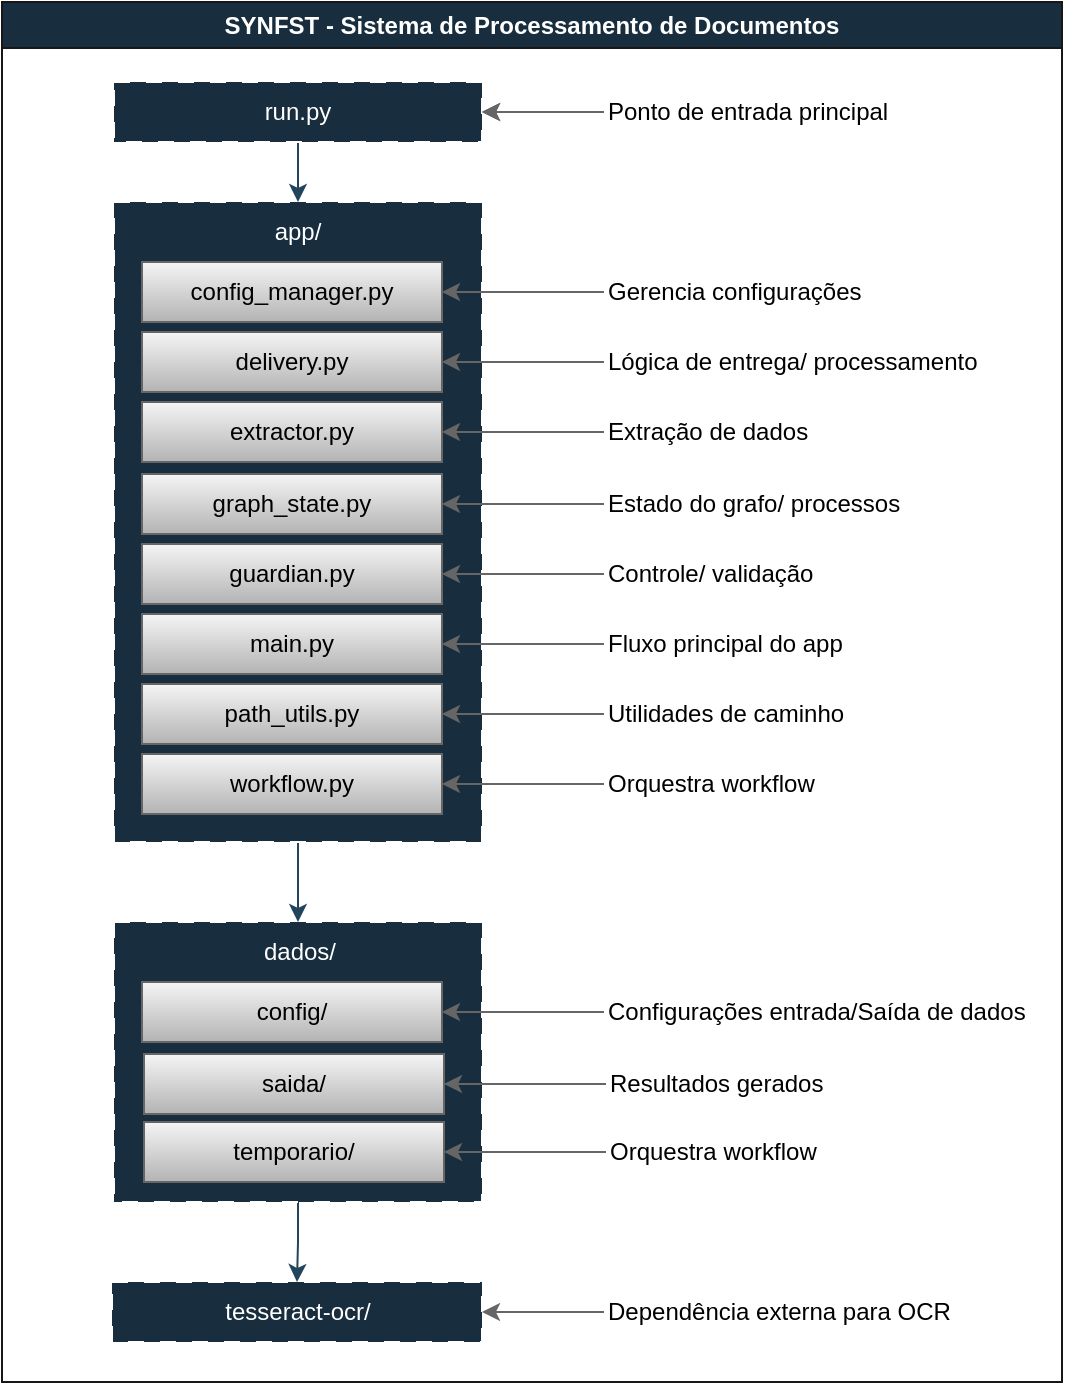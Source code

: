 <mxfile version="28.2.0">
  <diagram name="Página-1" id="uTdIw94jH0oZYqF30my7">
    <mxGraphModel dx="1301" dy="512" grid="1" gridSize="10" guides="1" tooltips="1" connect="1" arrows="1" fold="1" page="1" pageScale="1" pageWidth="827" pageHeight="1169" math="0" shadow="0">
      <root>
        <mxCell id="0" />
        <mxCell id="1" parent="0" />
        <mxCell id="gwdhv8y9hr5PjJzQHo4E-2" value="SYNFST - Sistema de Processamento de Documentos" style="swimlane;whiteSpace=wrap;html=1;labelBackgroundColor=none;fillColor=#182E3E;strokeColor=light-dark(#181616, #121212);fontColor=#FFFFFF;" vertex="1" parent="1">
          <mxGeometry x="149" y="10" width="530" height="690" as="geometry" />
        </mxCell>
        <mxCell id="gwdhv8y9hr5PjJzQHo4E-24" style="edgeStyle=orthogonalEdgeStyle;rounded=0;orthogonalLoop=1;jettySize=auto;html=1;entryX=0.5;entryY=0;entryDx=0;entryDy=0;labelBackgroundColor=none;strokeColor=#23445D;fontColor=default;" edge="1" parent="gwdhv8y9hr5PjJzQHo4E-2" source="gwdhv8y9hr5PjJzQHo4E-3" target="gwdhv8y9hr5PjJzQHo4E-9">
          <mxGeometry relative="1" as="geometry" />
        </mxCell>
        <mxCell id="gwdhv8y9hr5PjJzQHo4E-3" value="run.py" style="rounded=0;whiteSpace=wrap;html=1;dashed=1;dashPattern=8 8;fillColor=#182E3E;strokeColor=#FFFFFF;labelBackgroundColor=none;fontColor=#FFFFFF;" vertex="1" parent="gwdhv8y9hr5PjJzQHo4E-2">
          <mxGeometry x="56" y="40" width="184" height="30" as="geometry" />
        </mxCell>
        <mxCell id="gwdhv8y9hr5PjJzQHo4E-10" style="edgeStyle=orthogonalEdgeStyle;rounded=0;orthogonalLoop=1;jettySize=auto;html=1;entryX=1;entryY=0.5;entryDx=0;entryDy=0;labelBackgroundColor=none;strokeColor=#23445D;fontColor=default;" edge="1" parent="gwdhv8y9hr5PjJzQHo4E-2" source="gwdhv8y9hr5PjJzQHo4E-5" target="gwdhv8y9hr5PjJzQHo4E-3">
          <mxGeometry relative="1" as="geometry" />
        </mxCell>
        <mxCell id="gwdhv8y9hr5PjJzQHo4E-73" value="" style="edgeStyle=orthogonalEdgeStyle;rounded=0;orthogonalLoop=1;jettySize=auto;html=1;strokeColor=#666666;fillColor=#f5f5f5;gradientColor=#b3b3b3;" edge="1" parent="gwdhv8y9hr5PjJzQHo4E-2" source="gwdhv8y9hr5PjJzQHo4E-5" target="gwdhv8y9hr5PjJzQHo4E-3">
          <mxGeometry relative="1" as="geometry" />
        </mxCell>
        <mxCell id="gwdhv8y9hr5PjJzQHo4E-5" value="Ponto de entrada principal" style="text;align=left;html=1;verticalAlign=middle;whiteSpace=wrap;rounded=0;labelBackgroundColor=none;fillColor=none;" vertex="1" parent="gwdhv8y9hr5PjJzQHo4E-2">
          <mxGeometry x="301" y="40" width="186" height="30" as="geometry" />
        </mxCell>
        <mxCell id="gwdhv8y9hr5PjJzQHo4E-42" style="edgeStyle=orthogonalEdgeStyle;rounded=0;orthogonalLoop=1;jettySize=auto;html=1;entryX=0.5;entryY=0;entryDx=0;entryDy=0;labelBackgroundColor=none;strokeColor=#23445D;fontColor=default;" edge="1" parent="gwdhv8y9hr5PjJzQHo4E-2" source="gwdhv8y9hr5PjJzQHo4E-8" target="gwdhv8y9hr5PjJzQHo4E-39">
          <mxGeometry relative="1" as="geometry" />
        </mxCell>
        <mxCell id="gwdhv8y9hr5PjJzQHo4E-8" value="" style="rounded=0;whiteSpace=wrap;html=1;dashed=1;dashPattern=8 8;fillColor=#182E3E;strokeColor=#FFFFFF;labelBackgroundColor=none;fontColor=#FFFFFF;" vertex="1" parent="gwdhv8y9hr5PjJzQHo4E-2">
          <mxGeometry x="56" y="100" width="184" height="320" as="geometry" />
        </mxCell>
        <mxCell id="gwdhv8y9hr5PjJzQHo4E-9" value="app/" style="text;strokeColor=none;align=center;fillColor=none;html=1;verticalAlign=middle;whiteSpace=wrap;rounded=0;labelBackgroundColor=none;fontColor=#FFFFFF;" vertex="1" parent="gwdhv8y9hr5PjJzQHo4E-2">
          <mxGeometry x="56" y="100" width="184" height="30" as="geometry" />
        </mxCell>
        <mxCell id="gwdhv8y9hr5PjJzQHo4E-11" value="config_manager.py" style="rounded=0;whiteSpace=wrap;html=1;labelBackgroundColor=none;fillColor=#f5f5f5;strokeColor=#666666;gradientColor=#b3b3b3;" vertex="1" parent="gwdhv8y9hr5PjJzQHo4E-2">
          <mxGeometry x="70" y="130" width="150" height="30" as="geometry" />
        </mxCell>
        <mxCell id="gwdhv8y9hr5PjJzQHo4E-12" value="delivery.py" style="rounded=0;whiteSpace=wrap;html=1;labelBackgroundColor=none;fillColor=#f5f5f5;strokeColor=#666666;gradientColor=#b3b3b3;" vertex="1" parent="gwdhv8y9hr5PjJzQHo4E-2">
          <mxGeometry x="70" y="165" width="150" height="30" as="geometry" />
        </mxCell>
        <mxCell id="gwdhv8y9hr5PjJzQHo4E-13" value="extractor.py" style="rounded=0;whiteSpace=wrap;html=1;labelBackgroundColor=none;fillColor=#f5f5f5;strokeColor=#666666;gradientColor=#b3b3b3;" vertex="1" parent="gwdhv8y9hr5PjJzQHo4E-2">
          <mxGeometry x="70" y="200" width="150" height="30" as="geometry" />
        </mxCell>
        <mxCell id="gwdhv8y9hr5PjJzQHo4E-14" value="graph_state.py" style="rounded=0;whiteSpace=wrap;html=1;labelBackgroundColor=none;fillColor=#f5f5f5;strokeColor=#666666;gradientColor=#b3b3b3;" vertex="1" parent="gwdhv8y9hr5PjJzQHo4E-2">
          <mxGeometry x="70" y="236" width="150" height="30" as="geometry" />
        </mxCell>
        <mxCell id="gwdhv8y9hr5PjJzQHo4E-15" value="guardian.py" style="rounded=0;whiteSpace=wrap;html=1;labelBackgroundColor=none;fillColor=#f5f5f5;strokeColor=#666666;gradientColor=#b3b3b3;" vertex="1" parent="gwdhv8y9hr5PjJzQHo4E-2">
          <mxGeometry x="70" y="271" width="150" height="30" as="geometry" />
        </mxCell>
        <mxCell id="gwdhv8y9hr5PjJzQHo4E-16" value="main.py" style="rounded=0;whiteSpace=wrap;html=1;labelBackgroundColor=none;fillColor=#f5f5f5;strokeColor=#666666;gradientColor=#b3b3b3;" vertex="1" parent="gwdhv8y9hr5PjJzQHo4E-2">
          <mxGeometry x="70" y="306" width="150" height="30" as="geometry" />
        </mxCell>
        <mxCell id="gwdhv8y9hr5PjJzQHo4E-17" value="path_utils.py" style="rounded=0;whiteSpace=wrap;html=1;labelBackgroundColor=none;fillColor=#f5f5f5;strokeColor=#666666;gradientColor=#b3b3b3;" vertex="1" parent="gwdhv8y9hr5PjJzQHo4E-2">
          <mxGeometry x="70" y="341" width="150" height="30" as="geometry" />
        </mxCell>
        <mxCell id="gwdhv8y9hr5PjJzQHo4E-18" value="workflow.py" style="rounded=0;whiteSpace=wrap;html=1;labelBackgroundColor=none;fillColor=#f5f5f5;strokeColor=#666666;gradientColor=#b3b3b3;" vertex="1" parent="gwdhv8y9hr5PjJzQHo4E-2">
          <mxGeometry x="70" y="376" width="150" height="30" as="geometry" />
        </mxCell>
        <mxCell id="gwdhv8y9hr5PjJzQHo4E-20" style="edgeStyle=orthogonalEdgeStyle;rounded=0;orthogonalLoop=1;jettySize=auto;html=1;entryX=1;entryY=0.5;entryDx=0;entryDy=0;labelBackgroundColor=none;strokeColor=#666666;fontColor=default;fillColor=#f5f5f5;gradientColor=#b3b3b3;" edge="1" parent="gwdhv8y9hr5PjJzQHo4E-2" source="gwdhv8y9hr5PjJzQHo4E-21" target="gwdhv8y9hr5PjJzQHo4E-11">
          <mxGeometry relative="1" as="geometry">
            <mxPoint x="220" y="145" as="targetPoint" />
          </mxGeometry>
        </mxCell>
        <mxCell id="gwdhv8y9hr5PjJzQHo4E-21" value="Gerencia configurações" style="text;align=left;html=1;verticalAlign=middle;whiteSpace=wrap;rounded=0;labelBackgroundColor=none;fillColor=none;" vertex="1" parent="gwdhv8y9hr5PjJzQHo4E-2">
          <mxGeometry x="301" y="130" width="186" height="30" as="geometry" />
        </mxCell>
        <mxCell id="gwdhv8y9hr5PjJzQHo4E-25" style="edgeStyle=orthogonalEdgeStyle;rounded=0;orthogonalLoop=1;jettySize=auto;html=1;entryX=1;entryY=0.5;entryDx=0;entryDy=0;labelBackgroundColor=none;strokeColor=#666666;fontColor=default;fillColor=#f5f5f5;gradientColor=#b3b3b3;" edge="1" parent="gwdhv8y9hr5PjJzQHo4E-2" source="gwdhv8y9hr5PjJzQHo4E-26">
          <mxGeometry relative="1" as="geometry">
            <mxPoint x="220" y="180" as="targetPoint" />
          </mxGeometry>
        </mxCell>
        <mxCell id="gwdhv8y9hr5PjJzQHo4E-26" value="Lógica de entrega/ processamento" style="text;align=left;html=1;verticalAlign=middle;whiteSpace=wrap;rounded=0;labelBackgroundColor=none;fillColor=none;" vertex="1" parent="gwdhv8y9hr5PjJzQHo4E-2">
          <mxGeometry x="301" y="165" width="199" height="30" as="geometry" />
        </mxCell>
        <mxCell id="gwdhv8y9hr5PjJzQHo4E-27" style="edgeStyle=orthogonalEdgeStyle;rounded=0;orthogonalLoop=1;jettySize=auto;html=1;entryX=1;entryY=0.5;entryDx=0;entryDy=0;labelBackgroundColor=none;strokeColor=#666666;fontColor=default;fillColor=#f5f5f5;gradientColor=#b3b3b3;" edge="1" parent="gwdhv8y9hr5PjJzQHo4E-2" source="gwdhv8y9hr5PjJzQHo4E-28">
          <mxGeometry relative="1" as="geometry">
            <mxPoint x="220" y="215" as="targetPoint" />
          </mxGeometry>
        </mxCell>
        <mxCell id="gwdhv8y9hr5PjJzQHo4E-28" value="Extração de dados" style="text;align=left;html=1;verticalAlign=middle;whiteSpace=wrap;rounded=0;labelBackgroundColor=none;fillColor=none;" vertex="1" parent="gwdhv8y9hr5PjJzQHo4E-2">
          <mxGeometry x="301" y="200" width="186" height="30" as="geometry" />
        </mxCell>
        <mxCell id="gwdhv8y9hr5PjJzQHo4E-29" style="edgeStyle=orthogonalEdgeStyle;rounded=0;orthogonalLoop=1;jettySize=auto;html=1;entryX=1;entryY=0.5;entryDx=0;entryDy=0;labelBackgroundColor=none;strokeColor=#666666;fontColor=default;fillColor=#f5f5f5;gradientColor=#b3b3b3;" edge="1" parent="gwdhv8y9hr5PjJzQHo4E-2" source="gwdhv8y9hr5PjJzQHo4E-30">
          <mxGeometry relative="1" as="geometry">
            <mxPoint x="220" y="251" as="targetPoint" />
          </mxGeometry>
        </mxCell>
        <mxCell id="gwdhv8y9hr5PjJzQHo4E-30" value="Estado do grafo/ processos" style="text;align=left;html=1;verticalAlign=middle;whiteSpace=wrap;rounded=0;labelBackgroundColor=none;fillColor=none;" vertex="1" parent="gwdhv8y9hr5PjJzQHo4E-2">
          <mxGeometry x="301" y="236" width="186" height="30" as="geometry" />
        </mxCell>
        <mxCell id="gwdhv8y9hr5PjJzQHo4E-31" style="edgeStyle=orthogonalEdgeStyle;rounded=0;orthogonalLoop=1;jettySize=auto;html=1;entryX=1;entryY=0.5;entryDx=0;entryDy=0;labelBackgroundColor=none;strokeColor=#666666;fontColor=default;fillColor=#f5f5f5;gradientColor=#b3b3b3;" edge="1" parent="gwdhv8y9hr5PjJzQHo4E-2" source="gwdhv8y9hr5PjJzQHo4E-32">
          <mxGeometry relative="1" as="geometry">
            <mxPoint x="220" y="286" as="targetPoint" />
          </mxGeometry>
        </mxCell>
        <mxCell id="gwdhv8y9hr5PjJzQHo4E-32" value="Controle/ validação" style="text;align=left;html=1;verticalAlign=middle;whiteSpace=wrap;rounded=0;labelBackgroundColor=none;fillColor=none;" vertex="1" parent="gwdhv8y9hr5PjJzQHo4E-2">
          <mxGeometry x="301" y="271" width="186" height="30" as="geometry" />
        </mxCell>
        <mxCell id="gwdhv8y9hr5PjJzQHo4E-33" style="edgeStyle=orthogonalEdgeStyle;rounded=0;orthogonalLoop=1;jettySize=auto;html=1;entryX=1;entryY=0.5;entryDx=0;entryDy=0;labelBackgroundColor=none;strokeColor=#666666;fontColor=default;fillColor=#f5f5f5;gradientColor=#b3b3b3;" edge="1" parent="gwdhv8y9hr5PjJzQHo4E-2" source="gwdhv8y9hr5PjJzQHo4E-34">
          <mxGeometry relative="1" as="geometry">
            <mxPoint x="220" y="321" as="targetPoint" />
          </mxGeometry>
        </mxCell>
        <mxCell id="gwdhv8y9hr5PjJzQHo4E-34" value="Fluxo principal do app" style="text;align=left;html=1;verticalAlign=middle;whiteSpace=wrap;rounded=0;labelBackgroundColor=none;fillColor=none;" vertex="1" parent="gwdhv8y9hr5PjJzQHo4E-2">
          <mxGeometry x="301" y="306" width="186" height="30" as="geometry" />
        </mxCell>
        <mxCell id="gwdhv8y9hr5PjJzQHo4E-35" style="edgeStyle=orthogonalEdgeStyle;rounded=0;orthogonalLoop=1;jettySize=auto;html=1;entryX=1;entryY=0.5;entryDx=0;entryDy=0;labelBackgroundColor=none;strokeColor=#666666;fontColor=default;fillColor=#f5f5f5;gradientColor=#b3b3b3;" edge="1" parent="gwdhv8y9hr5PjJzQHo4E-2" source="gwdhv8y9hr5PjJzQHo4E-36">
          <mxGeometry relative="1" as="geometry">
            <mxPoint x="220" y="356" as="targetPoint" />
          </mxGeometry>
        </mxCell>
        <mxCell id="gwdhv8y9hr5PjJzQHo4E-36" value="Utilidades de caminho" style="text;align=left;html=1;verticalAlign=middle;whiteSpace=wrap;rounded=0;labelBackgroundColor=none;fillColor=none;" vertex="1" parent="gwdhv8y9hr5PjJzQHo4E-2">
          <mxGeometry x="301" y="341" width="186" height="30" as="geometry" />
        </mxCell>
        <mxCell id="gwdhv8y9hr5PjJzQHo4E-37" style="edgeStyle=orthogonalEdgeStyle;rounded=0;orthogonalLoop=1;jettySize=auto;html=1;entryX=1;entryY=0.5;entryDx=0;entryDy=0;labelBackgroundColor=none;strokeColor=#666666;fontColor=default;fillColor=#f5f5f5;gradientColor=#b3b3b3;" edge="1" parent="gwdhv8y9hr5PjJzQHo4E-2" source="gwdhv8y9hr5PjJzQHo4E-38">
          <mxGeometry relative="1" as="geometry">
            <mxPoint x="220" y="391" as="targetPoint" />
          </mxGeometry>
        </mxCell>
        <mxCell id="gwdhv8y9hr5PjJzQHo4E-38" value="Orquestra workflow" style="text;align=left;html=1;verticalAlign=middle;whiteSpace=wrap;rounded=0;labelBackgroundColor=none;fillColor=none;" vertex="1" parent="gwdhv8y9hr5PjJzQHo4E-2">
          <mxGeometry x="301" y="376" width="186" height="30" as="geometry" />
        </mxCell>
        <mxCell id="gwdhv8y9hr5PjJzQHo4E-70" style="edgeStyle=orthogonalEdgeStyle;rounded=0;orthogonalLoop=1;jettySize=auto;html=1;labelBackgroundColor=none;strokeColor=#23445D;fontColor=default;" edge="1" parent="gwdhv8y9hr5PjJzQHo4E-2" source="gwdhv8y9hr5PjJzQHo4E-39" target="gwdhv8y9hr5PjJzQHo4E-66">
          <mxGeometry relative="1" as="geometry" />
        </mxCell>
        <mxCell id="gwdhv8y9hr5PjJzQHo4E-39" value="" style="rounded=0;whiteSpace=wrap;html=1;dashed=1;dashPattern=8 8;labelBackgroundColor=none;fillColor=#182E3E;strokeColor=#FFFFFF;fontColor=#FFFFFF;" vertex="1" parent="gwdhv8y9hr5PjJzQHo4E-2">
          <mxGeometry x="56" y="460" width="184" height="140" as="geometry" />
        </mxCell>
        <mxCell id="gwdhv8y9hr5PjJzQHo4E-43" value="dados/" style="text;strokeColor=none;align=center;fillColor=none;html=1;verticalAlign=middle;whiteSpace=wrap;rounded=0;labelBackgroundColor=none;fontColor=#FFFFFF;" vertex="1" parent="gwdhv8y9hr5PjJzQHo4E-2">
          <mxGeometry x="58" y="460" width="182" height="30" as="geometry" />
        </mxCell>
        <mxCell id="gwdhv8y9hr5PjJzQHo4E-45" style="edgeStyle=orthogonalEdgeStyle;rounded=0;orthogonalLoop=1;jettySize=auto;html=1;entryX=1;entryY=0.5;entryDx=0;entryDy=0;labelBackgroundColor=none;strokeColor=#666666;fontColor=default;fillColor=#f5f5f5;gradientColor=#b3b3b3;" edge="1" parent="gwdhv8y9hr5PjJzQHo4E-2" source="gwdhv8y9hr5PjJzQHo4E-46">
          <mxGeometry relative="1" as="geometry">
            <mxPoint x="220" y="505" as="targetPoint" />
          </mxGeometry>
        </mxCell>
        <mxCell id="gwdhv8y9hr5PjJzQHo4E-44" value="config/" style="rounded=0;whiteSpace=wrap;html=1;labelBackgroundColor=none;fillColor=#f5f5f5;strokeColor=#666666;gradientColor=#b3b3b3;" vertex="1" parent="gwdhv8y9hr5PjJzQHo4E-2">
          <mxGeometry x="70" y="490" width="150" height="30" as="geometry" />
        </mxCell>
        <mxCell id="gwdhv8y9hr5PjJzQHo4E-46" value="Configurações entrada/Saída de dados" style="text;align=left;html=1;verticalAlign=middle;whiteSpace=wrap;rounded=0;labelBackgroundColor=none;fillColor=none;" vertex="1" parent="gwdhv8y9hr5PjJzQHo4E-2">
          <mxGeometry x="301" y="490" width="219" height="30" as="geometry" />
        </mxCell>
        <mxCell id="gwdhv8y9hr5PjJzQHo4E-56" style="edgeStyle=orthogonalEdgeStyle;rounded=0;orthogonalLoop=1;jettySize=auto;html=1;entryX=1;entryY=0.5;entryDx=0;entryDy=0;labelBackgroundColor=none;strokeColor=#666666;fontColor=default;fillColor=#f5f5f5;gradientColor=#b3b3b3;" edge="1" parent="gwdhv8y9hr5PjJzQHo4E-2" source="gwdhv8y9hr5PjJzQHo4E-58">
          <mxGeometry relative="1" as="geometry">
            <mxPoint x="221" y="541" as="targetPoint" />
          </mxGeometry>
        </mxCell>
        <mxCell id="gwdhv8y9hr5PjJzQHo4E-57" value="saida/" style="rounded=0;whiteSpace=wrap;html=1;labelBackgroundColor=none;fillColor=#f5f5f5;strokeColor=#666666;gradientColor=#b3b3b3;" vertex="1" parent="gwdhv8y9hr5PjJzQHo4E-2">
          <mxGeometry x="71" y="526" width="150" height="30" as="geometry" />
        </mxCell>
        <mxCell id="gwdhv8y9hr5PjJzQHo4E-58" value="Resultados gerados" style="text;align=left;html=1;verticalAlign=middle;whiteSpace=wrap;rounded=0;labelBackgroundColor=none;fillColor=none;" vertex="1" parent="gwdhv8y9hr5PjJzQHo4E-2">
          <mxGeometry x="302" y="526" width="186" height="30" as="geometry" />
        </mxCell>
        <mxCell id="gwdhv8y9hr5PjJzQHo4E-59" style="edgeStyle=orthogonalEdgeStyle;rounded=0;orthogonalLoop=1;jettySize=auto;html=1;entryX=1;entryY=0.5;entryDx=0;entryDy=0;labelBackgroundColor=none;strokeColor=#666666;fontColor=default;fillColor=#f5f5f5;gradientColor=#b3b3b3;" edge="1" parent="gwdhv8y9hr5PjJzQHo4E-2" source="gwdhv8y9hr5PjJzQHo4E-61">
          <mxGeometry relative="1" as="geometry">
            <mxPoint x="221" y="575" as="targetPoint" />
          </mxGeometry>
        </mxCell>
        <mxCell id="gwdhv8y9hr5PjJzQHo4E-60" value="temporario/" style="rounded=0;whiteSpace=wrap;html=1;labelBackgroundColor=none;fillColor=#f5f5f5;strokeColor=#666666;gradientColor=#b3b3b3;" vertex="1" parent="gwdhv8y9hr5PjJzQHo4E-2">
          <mxGeometry x="71" y="560" width="150" height="30" as="geometry" />
        </mxCell>
        <mxCell id="gwdhv8y9hr5PjJzQHo4E-61" value="Orquestra workflow" style="text;align=left;html=1;verticalAlign=middle;whiteSpace=wrap;rounded=0;labelBackgroundColor=none;fillColor=none;" vertex="1" parent="gwdhv8y9hr5PjJzQHo4E-2">
          <mxGeometry x="302" y="560" width="186" height="30" as="geometry" />
        </mxCell>
        <mxCell id="gwdhv8y9hr5PjJzQHo4E-66" value="" style="rounded=0;whiteSpace=wrap;html=1;dashed=1;dashPattern=8 8;labelBackgroundColor=none;fillColor=#182E3E;strokeColor=#FFFFFF;fontColor=#FFFFFF;" vertex="1" parent="gwdhv8y9hr5PjJzQHo4E-2">
          <mxGeometry x="55" y="640" width="185" height="30" as="geometry" />
        </mxCell>
        <mxCell id="gwdhv8y9hr5PjJzQHo4E-67" value="tesseract-ocr/" style="text;strokeColor=none;align=center;fillColor=none;html=1;verticalAlign=middle;whiteSpace=wrap;rounded=0;labelBackgroundColor=none;fontColor=#FFFFFF;" vertex="1" parent="gwdhv8y9hr5PjJzQHo4E-2">
          <mxGeometry x="56" y="640" width="184" height="30" as="geometry" />
        </mxCell>
        <mxCell id="gwdhv8y9hr5PjJzQHo4E-71" style="edgeStyle=orthogonalEdgeStyle;rounded=0;orthogonalLoop=1;jettySize=auto;html=1;entryX=1;entryY=0.5;entryDx=0;entryDy=0;labelBackgroundColor=none;strokeColor=#666666;fontColor=default;fillColor=#f5f5f5;gradientColor=#b3b3b3;" edge="1" parent="gwdhv8y9hr5PjJzQHo4E-2" source="gwdhv8y9hr5PjJzQHo4E-72">
          <mxGeometry relative="1" as="geometry">
            <mxPoint x="240" y="655" as="targetPoint" />
          </mxGeometry>
        </mxCell>
        <mxCell id="gwdhv8y9hr5PjJzQHo4E-72" value="Dependência externa para OCR" style="text;align=left;html=1;verticalAlign=middle;whiteSpace=wrap;rounded=0;labelBackgroundColor=none;fillColor=none;" vertex="1" parent="gwdhv8y9hr5PjJzQHo4E-2">
          <mxGeometry x="301" y="640" width="186" height="30" as="geometry" />
        </mxCell>
      </root>
    </mxGraphModel>
  </diagram>
</mxfile>

